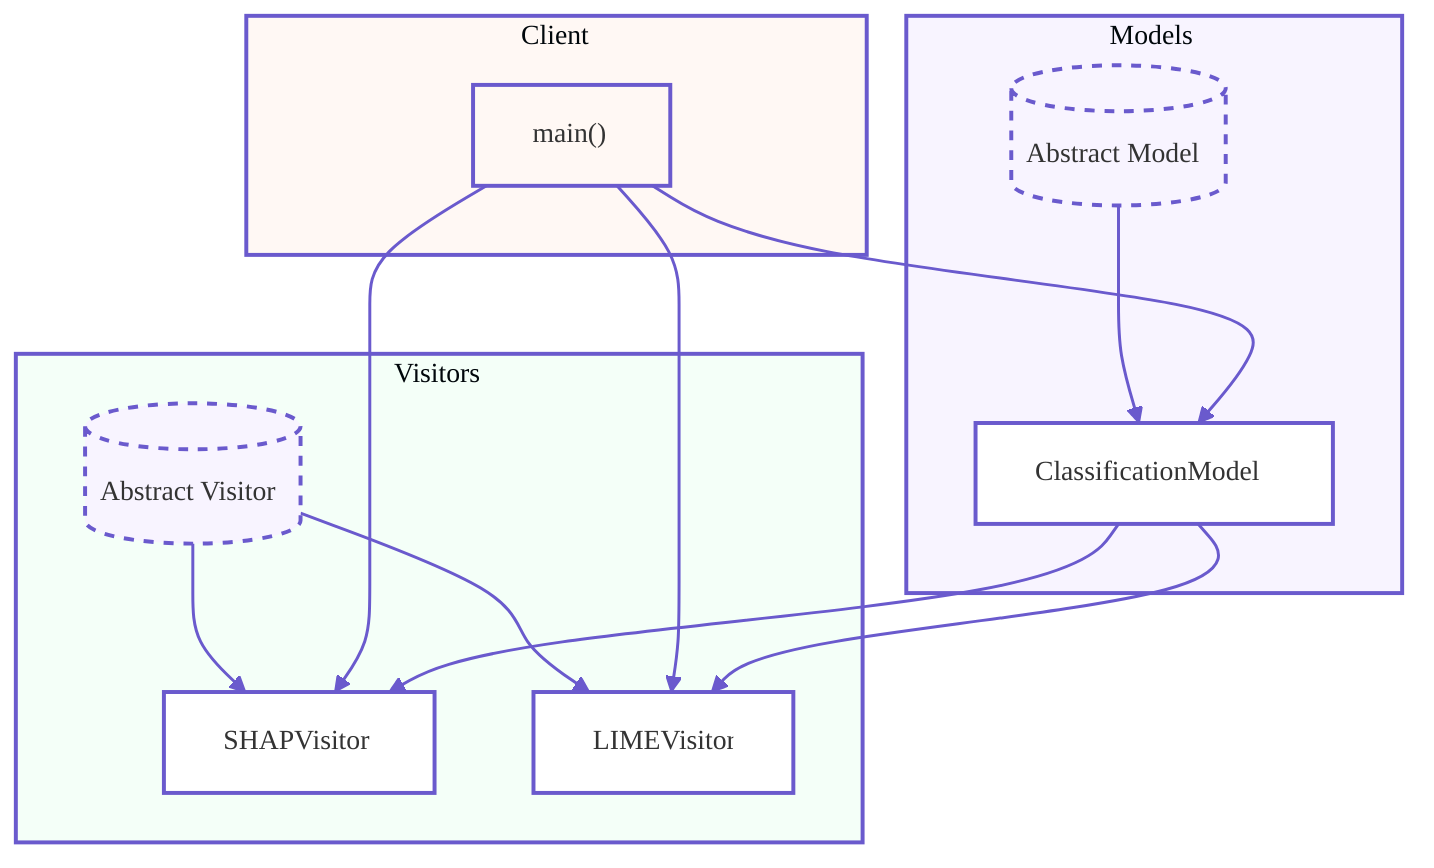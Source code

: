%%{init: {'theme': 'base', 'themeVariables': {
    'primaryColor': '#f8f4ff',
    'secondaryColor': '#f4fff8',
    'tertiaryColor': '#fff8f4',
    'mainBkg': '#ffffff',
    'nodeBorder': '#6a5acd',
    'clusterBkg': '#fafafa',
    'clusterBorder': '#6a5acd',
    'lineColor': '#6a5acd',
    'fontFamily': 'Helvetica, Arial, sans-serif',
    'fontSize': '14px'
}}}%%

flowchart TB
    subgraph Models
        style Models fill:#f8f4ff,stroke:#6a5acd,stroke-width:2px
        Model[("Abstract Model")]
        ClassificationModel["ClassificationModel"]
        Model --> ClassificationModel
    end

    subgraph Visitors
        style Visitors fill:#f4fff8,stroke:#6a5acd,stroke-width:2px
        Visitor[("Abstract Visitor")]
        SHAPVisitor["SHAPVisitor"]
        LIMEVisitor["LIMEVisitor"]
        Visitor --> SHAPVisitor
        Visitor --> LIMEVisitor
    end

    subgraph Client
        style Client fill:#fff8f4,stroke:#6a5acd,stroke-width:2px
        MainFunction["main()"]
        MainFunction --> ClassificationModel
        MainFunction --> SHAPVisitor
        MainFunction --> LIMEVisitor
    end
    
    ClassificationModel --> SHAPVisitor
    ClassificationModel --> LIMEVisitor
    
    classDef abstract fill:#f8f4ff,stroke:#6a5acd,stroke-width:2px,stroke-dasharray: 5 5;
    classDef concrete fill:#ffffff,stroke:#6a5acd,stroke-width:2px;
    classDef client fill:#fff8f4,stroke:#6a5acd,stroke-width:2px;

    class Model,Visitor abstract;
    class ClassificationModel,SHAPVisitor,LIMEVisitor concrete;
    class MainFunction client;

    linkStyle default stroke:#6a5acd,stroke-width:1.5px;